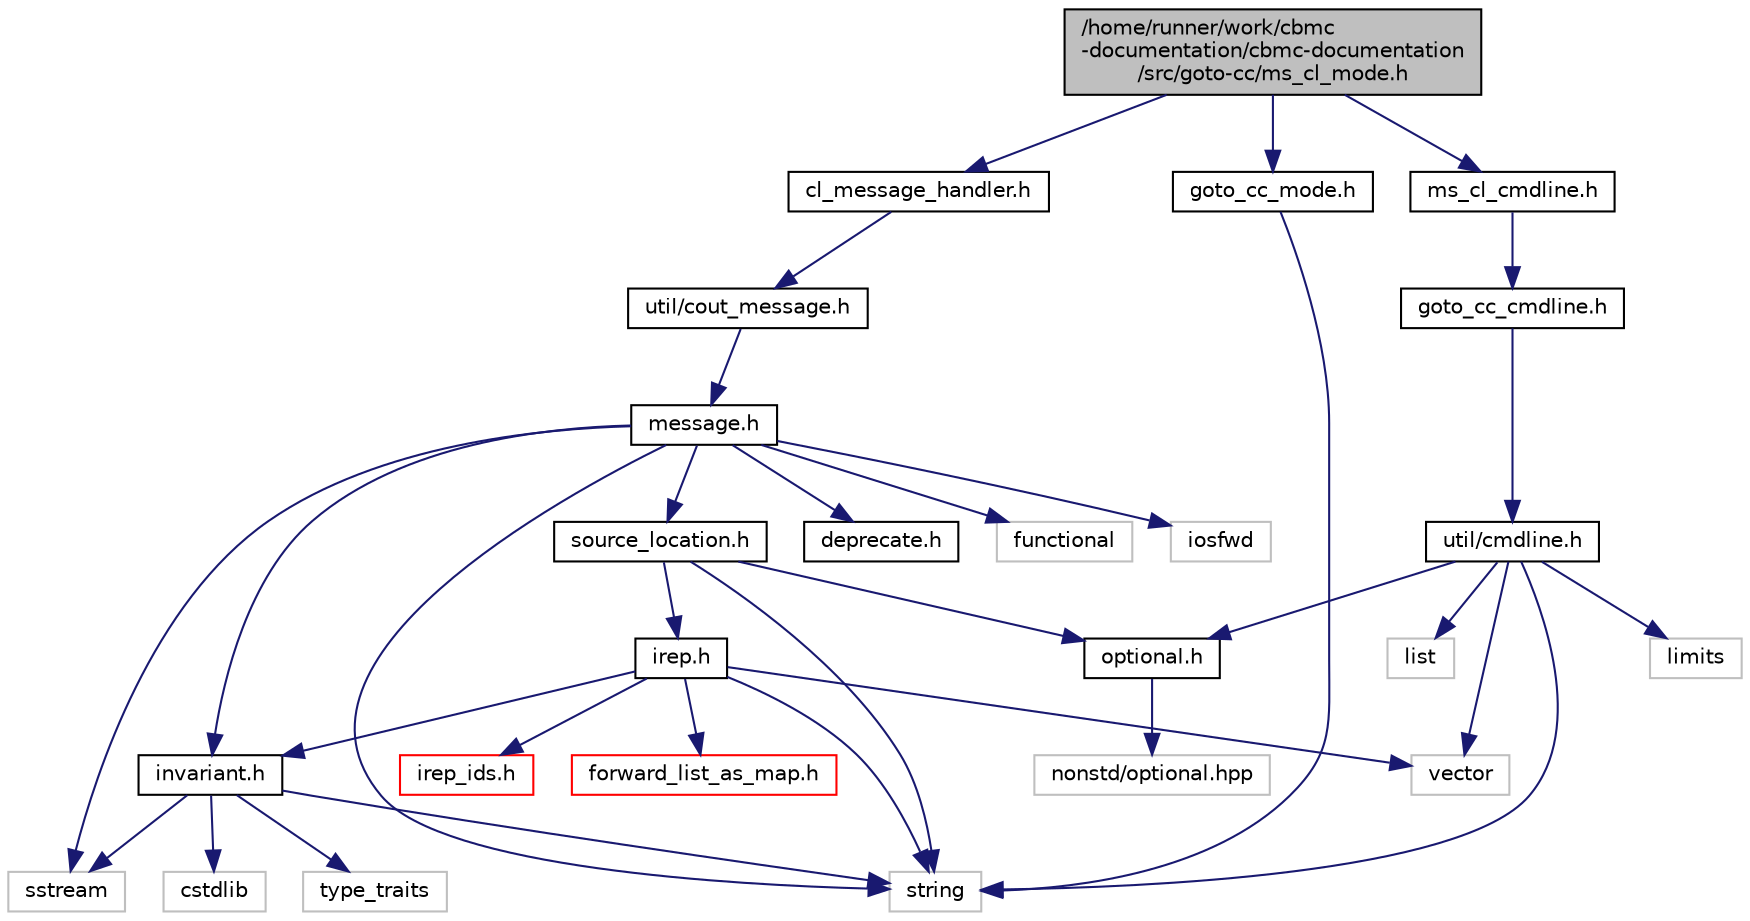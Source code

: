 digraph "/home/runner/work/cbmc-documentation/cbmc-documentation/src/goto-cc/ms_cl_mode.h"
{
 // LATEX_PDF_SIZE
  bgcolor="transparent";
  edge [fontname="Helvetica",fontsize="10",labelfontname="Helvetica",labelfontsize="10"];
  node [fontname="Helvetica",fontsize="10",shape=record];
  Node1 [label="/home/runner/work/cbmc\l-documentation/cbmc-documentation\l/src/goto-cc/ms_cl_mode.h",height=0.2,width=0.4,color="black", fillcolor="grey75", style="filled", fontcolor="black",tooltip=" "];
  Node1 -> Node2 [color="midnightblue",fontsize="10",style="solid",fontname="Helvetica"];
  Node2 [label="cl_message_handler.h",height=0.2,width=0.4,color="black",URL="$cl__message__handler_8h.html",tooltip=" "];
  Node2 -> Node3 [color="midnightblue",fontsize="10",style="solid",fontname="Helvetica"];
  Node3 [label="util/cout_message.h",height=0.2,width=0.4,color="black",URL="$cout__message_8h.html",tooltip=" "];
  Node3 -> Node4 [color="midnightblue",fontsize="10",style="solid",fontname="Helvetica"];
  Node4 [label="message.h",height=0.2,width=0.4,color="black",URL="$src_2util_2message_8h.html",tooltip=" "];
  Node4 -> Node5 [color="midnightblue",fontsize="10",style="solid",fontname="Helvetica"];
  Node5 [label="functional",height=0.2,width=0.4,color="grey75",tooltip=" "];
  Node4 -> Node6 [color="midnightblue",fontsize="10",style="solid",fontname="Helvetica"];
  Node6 [label="iosfwd",height=0.2,width=0.4,color="grey75",tooltip=" "];
  Node4 -> Node7 [color="midnightblue",fontsize="10",style="solid",fontname="Helvetica"];
  Node7 [label="sstream",height=0.2,width=0.4,color="grey75",tooltip=" "];
  Node4 -> Node8 [color="midnightblue",fontsize="10",style="solid",fontname="Helvetica"];
  Node8 [label="string",height=0.2,width=0.4,color="grey75",tooltip=" "];
  Node4 -> Node9 [color="midnightblue",fontsize="10",style="solid",fontname="Helvetica"];
  Node9 [label="deprecate.h",height=0.2,width=0.4,color="black",URL="$deprecate_8h.html",tooltip=" "];
  Node4 -> Node10 [color="midnightblue",fontsize="10",style="solid",fontname="Helvetica"];
  Node10 [label="invariant.h",height=0.2,width=0.4,color="black",URL="$src_2util_2invariant_8h.html",tooltip=" "];
  Node10 -> Node11 [color="midnightblue",fontsize="10",style="solid",fontname="Helvetica"];
  Node11 [label="cstdlib",height=0.2,width=0.4,color="grey75",tooltip=" "];
  Node10 -> Node7 [color="midnightblue",fontsize="10",style="solid",fontname="Helvetica"];
  Node10 -> Node8 [color="midnightblue",fontsize="10",style="solid",fontname="Helvetica"];
  Node10 -> Node12 [color="midnightblue",fontsize="10",style="solid",fontname="Helvetica"];
  Node12 [label="type_traits",height=0.2,width=0.4,color="grey75",tooltip=" "];
  Node4 -> Node13 [color="midnightblue",fontsize="10",style="solid",fontname="Helvetica"];
  Node13 [label="source_location.h",height=0.2,width=0.4,color="black",URL="$source__location_8h.html",tooltip=" "];
  Node13 -> Node14 [color="midnightblue",fontsize="10",style="solid",fontname="Helvetica"];
  Node14 [label="irep.h",height=0.2,width=0.4,color="black",URL="$irep_8h.html",tooltip=" "];
  Node14 -> Node8 [color="midnightblue",fontsize="10",style="solid",fontname="Helvetica"];
  Node14 -> Node15 [color="midnightblue",fontsize="10",style="solid",fontname="Helvetica"];
  Node15 [label="vector",height=0.2,width=0.4,color="grey75",tooltip=" "];
  Node14 -> Node10 [color="midnightblue",fontsize="10",style="solid",fontname="Helvetica"];
  Node14 -> Node16 [color="midnightblue",fontsize="10",style="solid",fontname="Helvetica"];
  Node16 [label="irep_ids.h",height=0.2,width=0.4,color="red",URL="$irep__ids_8h.html",tooltip=" "];
  Node14 -> Node26 [color="midnightblue",fontsize="10",style="solid",fontname="Helvetica"];
  Node26 [label="forward_list_as_map.h",height=0.2,width=0.4,color="red",URL="$forward__list__as__map_8h.html",tooltip=" "];
  Node13 -> Node31 [color="midnightblue",fontsize="10",style="solid",fontname="Helvetica"];
  Node31 [label="optional.h",height=0.2,width=0.4,color="black",URL="$optional_8h.html",tooltip=" "];
  Node31 -> Node32 [color="midnightblue",fontsize="10",style="solid",fontname="Helvetica"];
  Node32 [label="nonstd/optional.hpp",height=0.2,width=0.4,color="grey75",tooltip=" "];
  Node13 -> Node8 [color="midnightblue",fontsize="10",style="solid",fontname="Helvetica"];
  Node1 -> Node33 [color="midnightblue",fontsize="10",style="solid",fontname="Helvetica"];
  Node33 [label="goto_cc_mode.h",height=0.2,width=0.4,color="black",URL="$goto__cc__mode_8h.html",tooltip=" "];
  Node33 -> Node8 [color="midnightblue",fontsize="10",style="solid",fontname="Helvetica"];
  Node1 -> Node34 [color="midnightblue",fontsize="10",style="solid",fontname="Helvetica"];
  Node34 [label="ms_cl_cmdline.h",height=0.2,width=0.4,color="black",URL="$ms__cl__cmdline_8h.html",tooltip=" "];
  Node34 -> Node35 [color="midnightblue",fontsize="10",style="solid",fontname="Helvetica"];
  Node35 [label="goto_cc_cmdline.h",height=0.2,width=0.4,color="black",URL="$goto__cc__cmdline_8h.html",tooltip=" "];
  Node35 -> Node36 [color="midnightblue",fontsize="10",style="solid",fontname="Helvetica"];
  Node36 [label="util/cmdline.h",height=0.2,width=0.4,color="black",URL="$cmdline_8h.html",tooltip=" "];
  Node36 -> Node37 [color="midnightblue",fontsize="10",style="solid",fontname="Helvetica"];
  Node37 [label="limits",height=0.2,width=0.4,color="grey75",tooltip=" "];
  Node36 -> Node21 [color="midnightblue",fontsize="10",style="solid",fontname="Helvetica"];
  Node21 [label="list",height=0.2,width=0.4,color="grey75",tooltip=" "];
  Node36 -> Node8 [color="midnightblue",fontsize="10",style="solid",fontname="Helvetica"];
  Node36 -> Node15 [color="midnightblue",fontsize="10",style="solid",fontname="Helvetica"];
  Node36 -> Node31 [color="midnightblue",fontsize="10",style="solid",fontname="Helvetica"];
}
